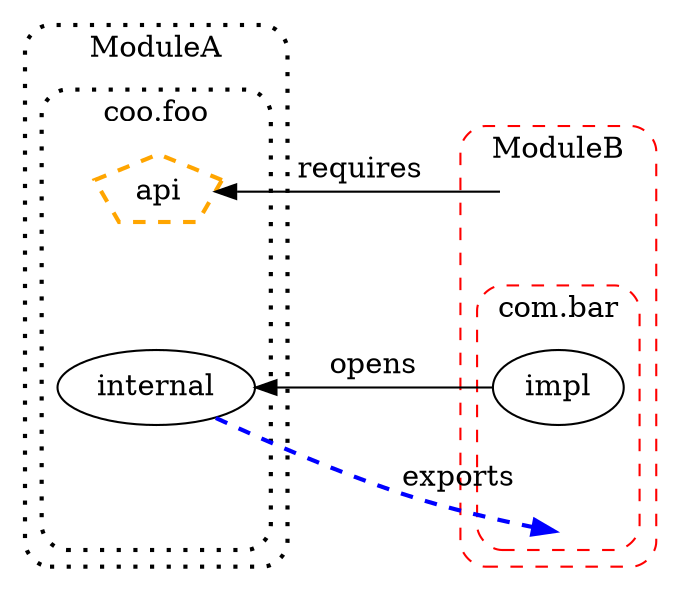 digraph G {
    nodesep=1
    a[shape=pentagon style="bold,dashed"  color=orange]
    a->d[minlen=0 label="requires" dir=back ltail="cluster_0" lhead="cluster_2"]
    b->e[minlen=0 label="opens" dir=back ltail="cluster_0" ]
    b->f[minlen=0 label="exports" lhead="cluster_2"  style="bold,dashed" color=blue]
    subgraph cluster_0 {
        label="ModuleA"
        style="rounded,bold,dotted"
        subgraph cluster_1 {
            label="coo.foo"
            penwidth=2
            a[label="api"]
            b[label="internal"]
            a->b[style=invis]
            b->c[style=invis]
            c[style=invis height=0 fixedsize=true]
        }
    }

    subgraph cluster_2 {
        label="ModuleB"
        shape="octagon"
        color=red
        style="rounded,dashed"
        d->e[style=invis]
        d[style=invis height=0 fixedsize=true]
        f[style=invis height=0 fixedsize=true]
        subgraph cluster_3 {
            label="com.bar"
            e[label="impl"]
            e->f[style=invis]
        }
    }

}